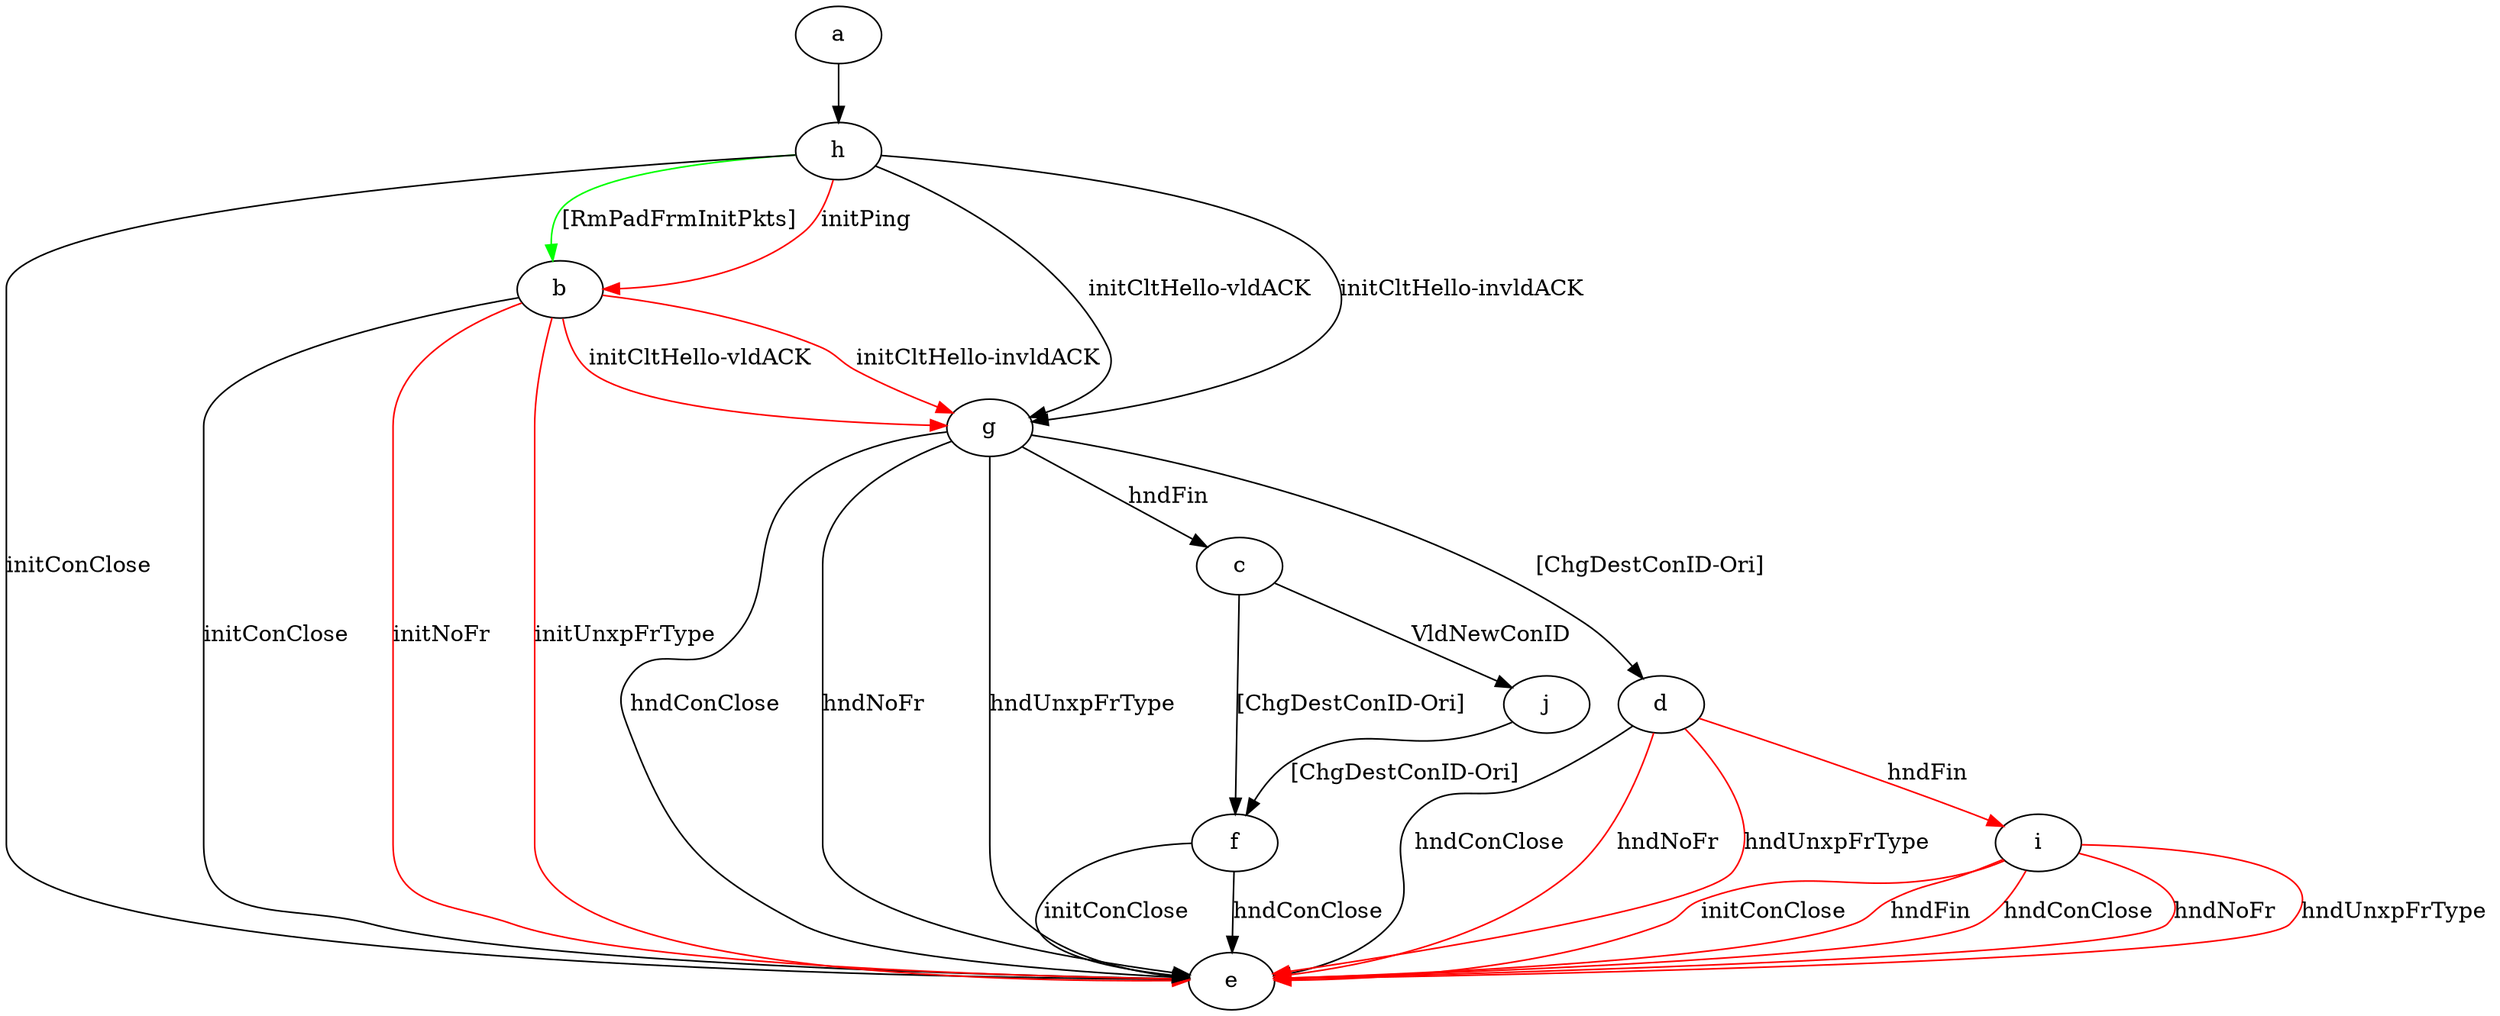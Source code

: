 digraph "" {
	a -> h	[key=0];
	b -> e	[key=0,
		label="initConClose "];
	b -> e	[key=1,
		color=red,
		label="initNoFr "];
	b -> e	[key=2,
		color=red,
		label="initUnxpFrType "];
	b -> g	[key=0,
		color=red,
		label="initCltHello-vldACK "];
	b -> g	[key=1,
		color=red,
		label="initCltHello-invldACK "];
	c -> f	[key=0,
		label="[ChgDestConID-Ori] "];
	c -> j	[key=0,
		label="VldNewConID "];
	d -> e	[key=0,
		label="hndConClose "];
	d -> e	[key=1,
		color=red,
		label="hndNoFr "];
	d -> e	[key=2,
		color=red,
		label="hndUnxpFrType "];
	d -> i	[key=0,
		color=red,
		label="hndFin "];
	f -> e	[key=0,
		label="initConClose "];
	f -> e	[key=1,
		label="hndConClose "];
	g -> c	[key=0,
		label="hndFin "];
	g -> d	[key=0,
		label="[ChgDestConID-Ori] "];
	g -> e	[key=0,
		label="hndConClose "];
	g -> e	[key=1,
		label="hndNoFr "];
	g -> e	[key=2,
		label="hndUnxpFrType "];
	h -> b	[key=0,
		color=green,
		label="[RmPadFrmInitPkts] "];
	h -> b	[key=1,
		color=red,
		label="initPing "];
	h -> e	[key=0,
		label="initConClose "];
	h -> g	[key=0,
		label="initCltHello-vldACK "];
	h -> g	[key=1,
		label="initCltHello-invldACK "];
	i -> e	[key=0,
		color=red,
		label="initConClose "];
	i -> e	[key=1,
		color=red,
		label="hndFin "];
	i -> e	[key=2,
		color=red,
		label="hndConClose "];
	i -> e	[key=3,
		color=red,
		label="hndNoFr "];
	i -> e	[key=4,
		color=red,
		label="hndUnxpFrType "];
	j -> f	[key=0,
		label="[ChgDestConID-Ori] "];
}
